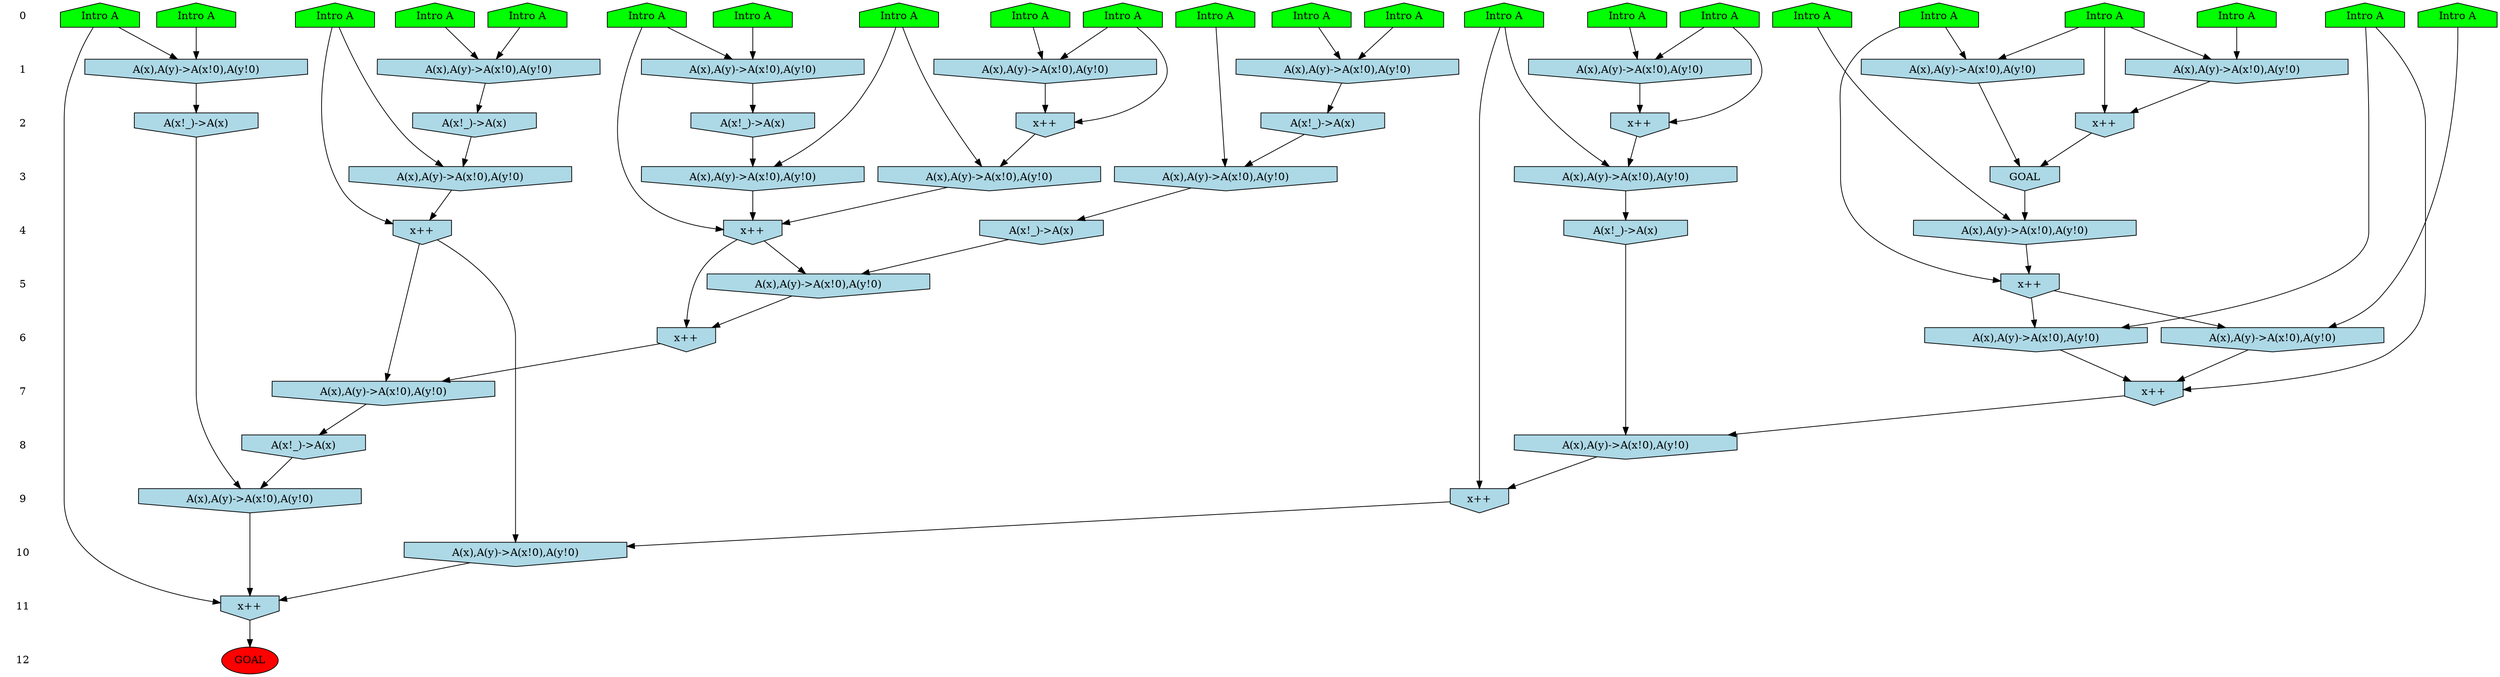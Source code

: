 /* Compression of 1 causal flows obtained in average at 2.670465E+00 t.u */
/* Compressed causal flows were: [829] */
digraph G{
 ranksep=.5 ; 
{ rank = same ; "0" [shape=plaintext] ; node_1 [label ="Intro A", shape=house, style=filled, fillcolor=green] ;
node_2 [label ="Intro A", shape=house, style=filled, fillcolor=green] ;
node_3 [label ="Intro A", shape=house, style=filled, fillcolor=green] ;
node_4 [label ="Intro A", shape=house, style=filled, fillcolor=green] ;
node_5 [label ="Intro A", shape=house, style=filled, fillcolor=green] ;
node_6 [label ="Intro A", shape=house, style=filled, fillcolor=green] ;
node_7 [label ="Intro A", shape=house, style=filled, fillcolor=green] ;
node_8 [label ="Intro A", shape=house, style=filled, fillcolor=green] ;
node_9 [label ="Intro A", shape=house, style=filled, fillcolor=green] ;
node_10 [label ="Intro A", shape=house, style=filled, fillcolor=green] ;
node_11 [label ="Intro A", shape=house, style=filled, fillcolor=green] ;
node_12 [label ="Intro A", shape=house, style=filled, fillcolor=green] ;
node_13 [label ="Intro A", shape=house, style=filled, fillcolor=green] ;
node_14 [label ="Intro A", shape=house, style=filled, fillcolor=green] ;
node_15 [label ="Intro A", shape=house, style=filled, fillcolor=green] ;
node_16 [label ="Intro A", shape=house, style=filled, fillcolor=green] ;
node_17 [label ="Intro A", shape=house, style=filled, fillcolor=green] ;
node_18 [label ="Intro A", shape=house, style=filled, fillcolor=green] ;
node_19 [label ="Intro A", shape=house, style=filled, fillcolor=green] ;
node_20 [label ="Intro A", shape=house, style=filled, fillcolor=green] ;
node_21 [label ="Intro A", shape=house, style=filled, fillcolor=green] ;
node_22 [label ="Intro A", shape=house, style=filled, fillcolor=green] ;
}
{ rank = same ; "1" [shape=plaintext] ; node_23 [label="A(x),A(y)->A(x!0),A(y!0)", shape=invhouse, style=filled, fillcolor = lightblue] ;
node_24 [label="A(x),A(y)->A(x!0),A(y!0)", shape=invhouse, style=filled, fillcolor = lightblue] ;
node_25 [label="A(x),A(y)->A(x!0),A(y!0)", shape=invhouse, style=filled, fillcolor = lightblue] ;
node_27 [label="A(x),A(y)->A(x!0),A(y!0)", shape=invhouse, style=filled, fillcolor = lightblue] ;
node_28 [label="A(x),A(y)->A(x!0),A(y!0)", shape=invhouse, style=filled, fillcolor = lightblue] ;
node_29 [label="A(x),A(y)->A(x!0),A(y!0)", shape=invhouse, style=filled, fillcolor = lightblue] ;
node_35 [label="A(x),A(y)->A(x!0),A(y!0)", shape=invhouse, style=filled, fillcolor = lightblue] ;
node_49 [label="A(x),A(y)->A(x!0),A(y!0)", shape=invhouse, style=filled, fillcolor = lightblue] ;
}
{ rank = same ; "2" [shape=plaintext] ; node_26 [label="A(x!_)->A(x)", shape=invhouse, style=filled, fillcolor = lightblue] ;
node_30 [label="x++", shape=invhouse, style=filled, fillcolor = lightblue] ;
node_32 [label="x++", shape=invhouse, style=filled, fillcolor = lightblue] ;
node_36 [label="A(x!_)->A(x)", shape=invhouse, style=filled, fillcolor = lightblue] ;
node_38 [label="x++", shape=invhouse, style=filled, fillcolor = lightblue] ;
node_43 [label="A(x!_)->A(x)", shape=invhouse, style=filled, fillcolor = lightblue] ;
node_50 [label="A(x!_)->A(x)", shape=invhouse, style=filled, fillcolor = lightblue] ;
}
{ rank = same ; "3" [shape=plaintext] ; node_31 [label="A(x),A(y)->A(x!0),A(y!0)", shape=invhouse, style=filled, fillcolor = lightblue] ;
node_33 [label="GOAL", shape=invhouse, style=filled, fillcolor = lightblue] ;
node_39 [label="A(x),A(y)->A(x!0),A(y!0)", shape=invhouse, style=filled, fillcolor = lightblue] ;
node_41 [label="A(x),A(y)->A(x!0),A(y!0)", shape=invhouse, style=filled, fillcolor = lightblue] ;
node_44 [label="A(x),A(y)->A(x!0),A(y!0)", shape=invhouse, style=filled, fillcolor = lightblue] ;
node_51 [label="A(x),A(y)->A(x!0),A(y!0)", shape=invhouse, style=filled, fillcolor = lightblue] ;
}
{ rank = same ; "4" [shape=plaintext] ; node_34 [label="A(x),A(y)->A(x!0),A(y!0)", shape=invhouse, style=filled, fillcolor = lightblue] ;
node_40 [label="A(x!_)->A(x)", shape=invhouse, style=filled, fillcolor = lightblue] ;
node_45 [label="A(x!_)->A(x)", shape=invhouse, style=filled, fillcolor = lightblue] ;
node_46 [label="x++", shape=invhouse, style=filled, fillcolor = lightblue] ;
node_53 [label="x++", shape=invhouse, style=filled, fillcolor = lightblue] ;
}
{ rank = same ; "5" [shape=plaintext] ; node_37 [label="x++", shape=invhouse, style=filled, fillcolor = lightblue] ;
node_48 [label="A(x),A(y)->A(x!0),A(y!0)", shape=invhouse, style=filled, fillcolor = lightblue] ;
}
{ rank = same ; "6" [shape=plaintext] ; node_42 [label="A(x),A(y)->A(x!0),A(y!0)", shape=invhouse, style=filled, fillcolor = lightblue] ;
node_47 [label="A(x),A(y)->A(x!0),A(y!0)", shape=invhouse, style=filled, fillcolor = lightblue] ;
node_52 [label="x++", shape=invhouse, style=filled, fillcolor = lightblue] ;
}
{ rank = same ; "7" [shape=plaintext] ; node_54 [label="x++", shape=invhouse, style=filled, fillcolor = lightblue] ;
node_55 [label="A(x),A(y)->A(x!0),A(y!0)", shape=invhouse, style=filled, fillcolor = lightblue] ;
}
{ rank = same ; "8" [shape=plaintext] ; node_56 [label="A(x!_)->A(x)", shape=invhouse, style=filled, fillcolor = lightblue] ;
node_57 [label="A(x),A(y)->A(x!0),A(y!0)", shape=invhouse, style=filled, fillcolor = lightblue] ;
}
{ rank = same ; "9" [shape=plaintext] ; node_58 [label="x++", shape=invhouse, style=filled, fillcolor = lightblue] ;
node_60 [label="A(x),A(y)->A(x!0),A(y!0)", shape=invhouse, style=filled, fillcolor = lightblue] ;
}
{ rank = same ; "10" [shape=plaintext] ; node_59 [label="A(x),A(y)->A(x!0),A(y!0)", shape=invhouse, style=filled, fillcolor = lightblue] ;
}
{ rank = same ; "11" [shape=plaintext] ; node_61 [label="x++", shape=invhouse, style=filled, fillcolor = lightblue] ;
}
{ rank = same ; "12" [shape=plaintext] ; node_62 [label ="GOAL", style=filled, fillcolor=red] ;
}
"0" -> "1" [style="invis"]; 
"1" -> "2" [style="invis"]; 
"2" -> "3" [style="invis"]; 
"3" -> "4" [style="invis"]; 
"4" -> "5" [style="invis"]; 
"5" -> "6" [style="invis"]; 
"6" -> "7" [style="invis"]; 
"7" -> "8" [style="invis"]; 
"8" -> "9" [style="invis"]; 
"9" -> "10" [style="invis"]; 
"10" -> "11" [style="invis"]; 
"11" -> "12" [style="invis"]; 
node_7 -> node_23
node_15 -> node_23
node_11 -> node_24
node_14 -> node_24
node_3 -> node_25
node_16 -> node_25
node_24 -> node_26
node_2 -> node_27
node_5 -> node_27
node_1 -> node_28
node_19 -> node_28
node_2 -> node_29
node_12 -> node_29
node_3 -> node_30
node_25 -> node_30
node_22 -> node_31
node_30 -> node_31
node_2 -> node_32
node_29 -> node_32
node_27 -> node_33
node_32 -> node_33
node_9 -> node_34
node_33 -> node_34
node_13 -> node_35
node_17 -> node_35
node_35 -> node_36
node_5 -> node_37
node_34 -> node_37
node_1 -> node_38
node_28 -> node_38
node_10 -> node_39
node_38 -> node_39
node_31 -> node_40
node_8 -> node_41
node_36 -> node_41
node_21 -> node_42
node_37 -> node_42
node_23 -> node_43
node_10 -> node_44
node_43 -> node_44
node_41 -> node_45
node_7 -> node_46
node_39 -> node_46
node_44 -> node_46
node_4 -> node_47
node_37 -> node_47
node_45 -> node_48
node_46 -> node_48
node_6 -> node_49
node_18 -> node_49
node_49 -> node_50
node_20 -> node_51
node_26 -> node_51
node_46 -> node_52
node_48 -> node_52
node_20 -> node_53
node_51 -> node_53
node_4 -> node_54
node_42 -> node_54
node_47 -> node_54
node_52 -> node_55
node_53 -> node_55
node_55 -> node_56
node_40 -> node_57
node_54 -> node_57
node_22 -> node_58
node_57 -> node_58
node_53 -> node_59
node_58 -> node_59
node_50 -> node_60
node_56 -> node_60
node_6 -> node_61
node_59 -> node_61
node_60 -> node_61
node_61 -> node_62
}
/*
 Dot generation time: 0.000641
*/